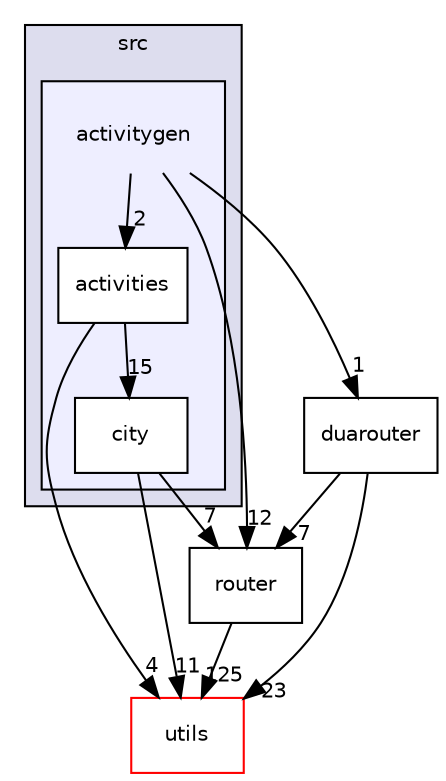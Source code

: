 digraph "activitygen" {
  compound=true
  node [ fontsize="10", fontname="Helvetica"];
  edge [ labelfontsize="10", labelfontname="Helvetica"];
  subgraph clusterdir_68267d1309a1af8e8297ef4c3efbcdba {
    graph [ bgcolor="#ddddee", pencolor="black", label="src" fontname="Helvetica", fontsize="10", URL="dir_68267d1309a1af8e8297ef4c3efbcdba.html"]
  subgraph clusterdir_564ae4b542e0cd3084d0a7a0cc41e1b0 {
    graph [ bgcolor="#eeeeff", pencolor="black", label="" URL="dir_564ae4b542e0cd3084d0a7a0cc41e1b0.html"];
    dir_564ae4b542e0cd3084d0a7a0cc41e1b0 [shape=plaintext label="activitygen"];
    dir_34f40869034ae9d8f59524df1eb3f765 [shape=box label="activities" color="black" fillcolor="white" style="filled" URL="dir_34f40869034ae9d8f59524df1eb3f765.html"];
    dir_fffd7ae83e8f08280eb9004976bc2787 [shape=box label="city" color="black" fillcolor="white" style="filled" URL="dir_fffd7ae83e8f08280eb9004976bc2787.html"];
  }
  }
  dir_5c51d24d29e0bac6b480fa97ea3c30a7 [shape=box label="duarouter" URL="dir_5c51d24d29e0bac6b480fa97ea3c30a7.html"];
  dir_d3b0e33010160e4fddc61638a43a8c7f [shape=box label="router" URL="dir_d3b0e33010160e4fddc61638a43a8c7f.html"];
  dir_313caf1132e152dd9b58bea13a4052ca [shape=box label="utils" fillcolor="white" style="filled" color="red" URL="dir_313caf1132e152dd9b58bea13a4052ca.html"];
  dir_34f40869034ae9d8f59524df1eb3f765->dir_fffd7ae83e8f08280eb9004976bc2787 [headlabel="15", labeldistance=1.5 headhref="dir_000005_000006.html"];
  dir_34f40869034ae9d8f59524df1eb3f765->dir_313caf1132e152dd9b58bea13a4052ca [headlabel="4", labeldistance=1.5 headhref="dir_000005_000001.html"];
  dir_564ae4b542e0cd3084d0a7a0cc41e1b0->dir_34f40869034ae9d8f59524df1eb3f765 [headlabel="2", labeldistance=1.5 headhref="dir_000004_000005.html"];
  dir_564ae4b542e0cd3084d0a7a0cc41e1b0->dir_5c51d24d29e0bac6b480fa97ea3c30a7 [headlabel="1", labeldistance=1.5 headhref="dir_000004_000017.html"];
  dir_564ae4b542e0cd3084d0a7a0cc41e1b0->dir_d3b0e33010160e4fddc61638a43a8c7f [headlabel="12", labeldistance=1.5 headhref="dir_000004_000064.html"];
  dir_fffd7ae83e8f08280eb9004976bc2787->dir_d3b0e33010160e4fddc61638a43a8c7f [headlabel="7", labeldistance=1.5 headhref="dir_000006_000064.html"];
  dir_fffd7ae83e8f08280eb9004976bc2787->dir_313caf1132e152dd9b58bea13a4052ca [headlabel="11", labeldistance=1.5 headhref="dir_000006_000001.html"];
  dir_5c51d24d29e0bac6b480fa97ea3c30a7->dir_d3b0e33010160e4fddc61638a43a8c7f [headlabel="7", labeldistance=1.5 headhref="dir_000017_000064.html"];
  dir_5c51d24d29e0bac6b480fa97ea3c30a7->dir_313caf1132e152dd9b58bea13a4052ca [headlabel="23", labeldistance=1.5 headhref="dir_000017_000001.html"];
  dir_d3b0e33010160e4fddc61638a43a8c7f->dir_313caf1132e152dd9b58bea13a4052ca [headlabel="125", labeldistance=1.5 headhref="dir_000064_000001.html"];
}
